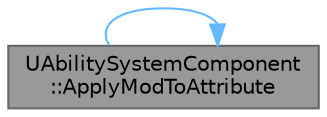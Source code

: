 digraph "UAbilitySystemComponent::ApplyModToAttribute"
{
 // INTERACTIVE_SVG=YES
 // LATEX_PDF_SIZE
  bgcolor="transparent";
  edge [fontname=Helvetica,fontsize=10,labelfontname=Helvetica,labelfontsize=10];
  node [fontname=Helvetica,fontsize=10,shape=box,height=0.2,width=0.4];
  rankdir="LR";
  Node1 [id="Node000001",label="UAbilitySystemComponent\l::ApplyModToAttribute",height=0.2,width=0.4,color="gray40", fillcolor="grey60", style="filled", fontcolor="black",tooltip="Applies an in-place mod to the given attribute."];
  Node1 -> Node1 [id="edge1_Node000001_Node000001",color="steelblue1",style="solid",tooltip=" "];
}
